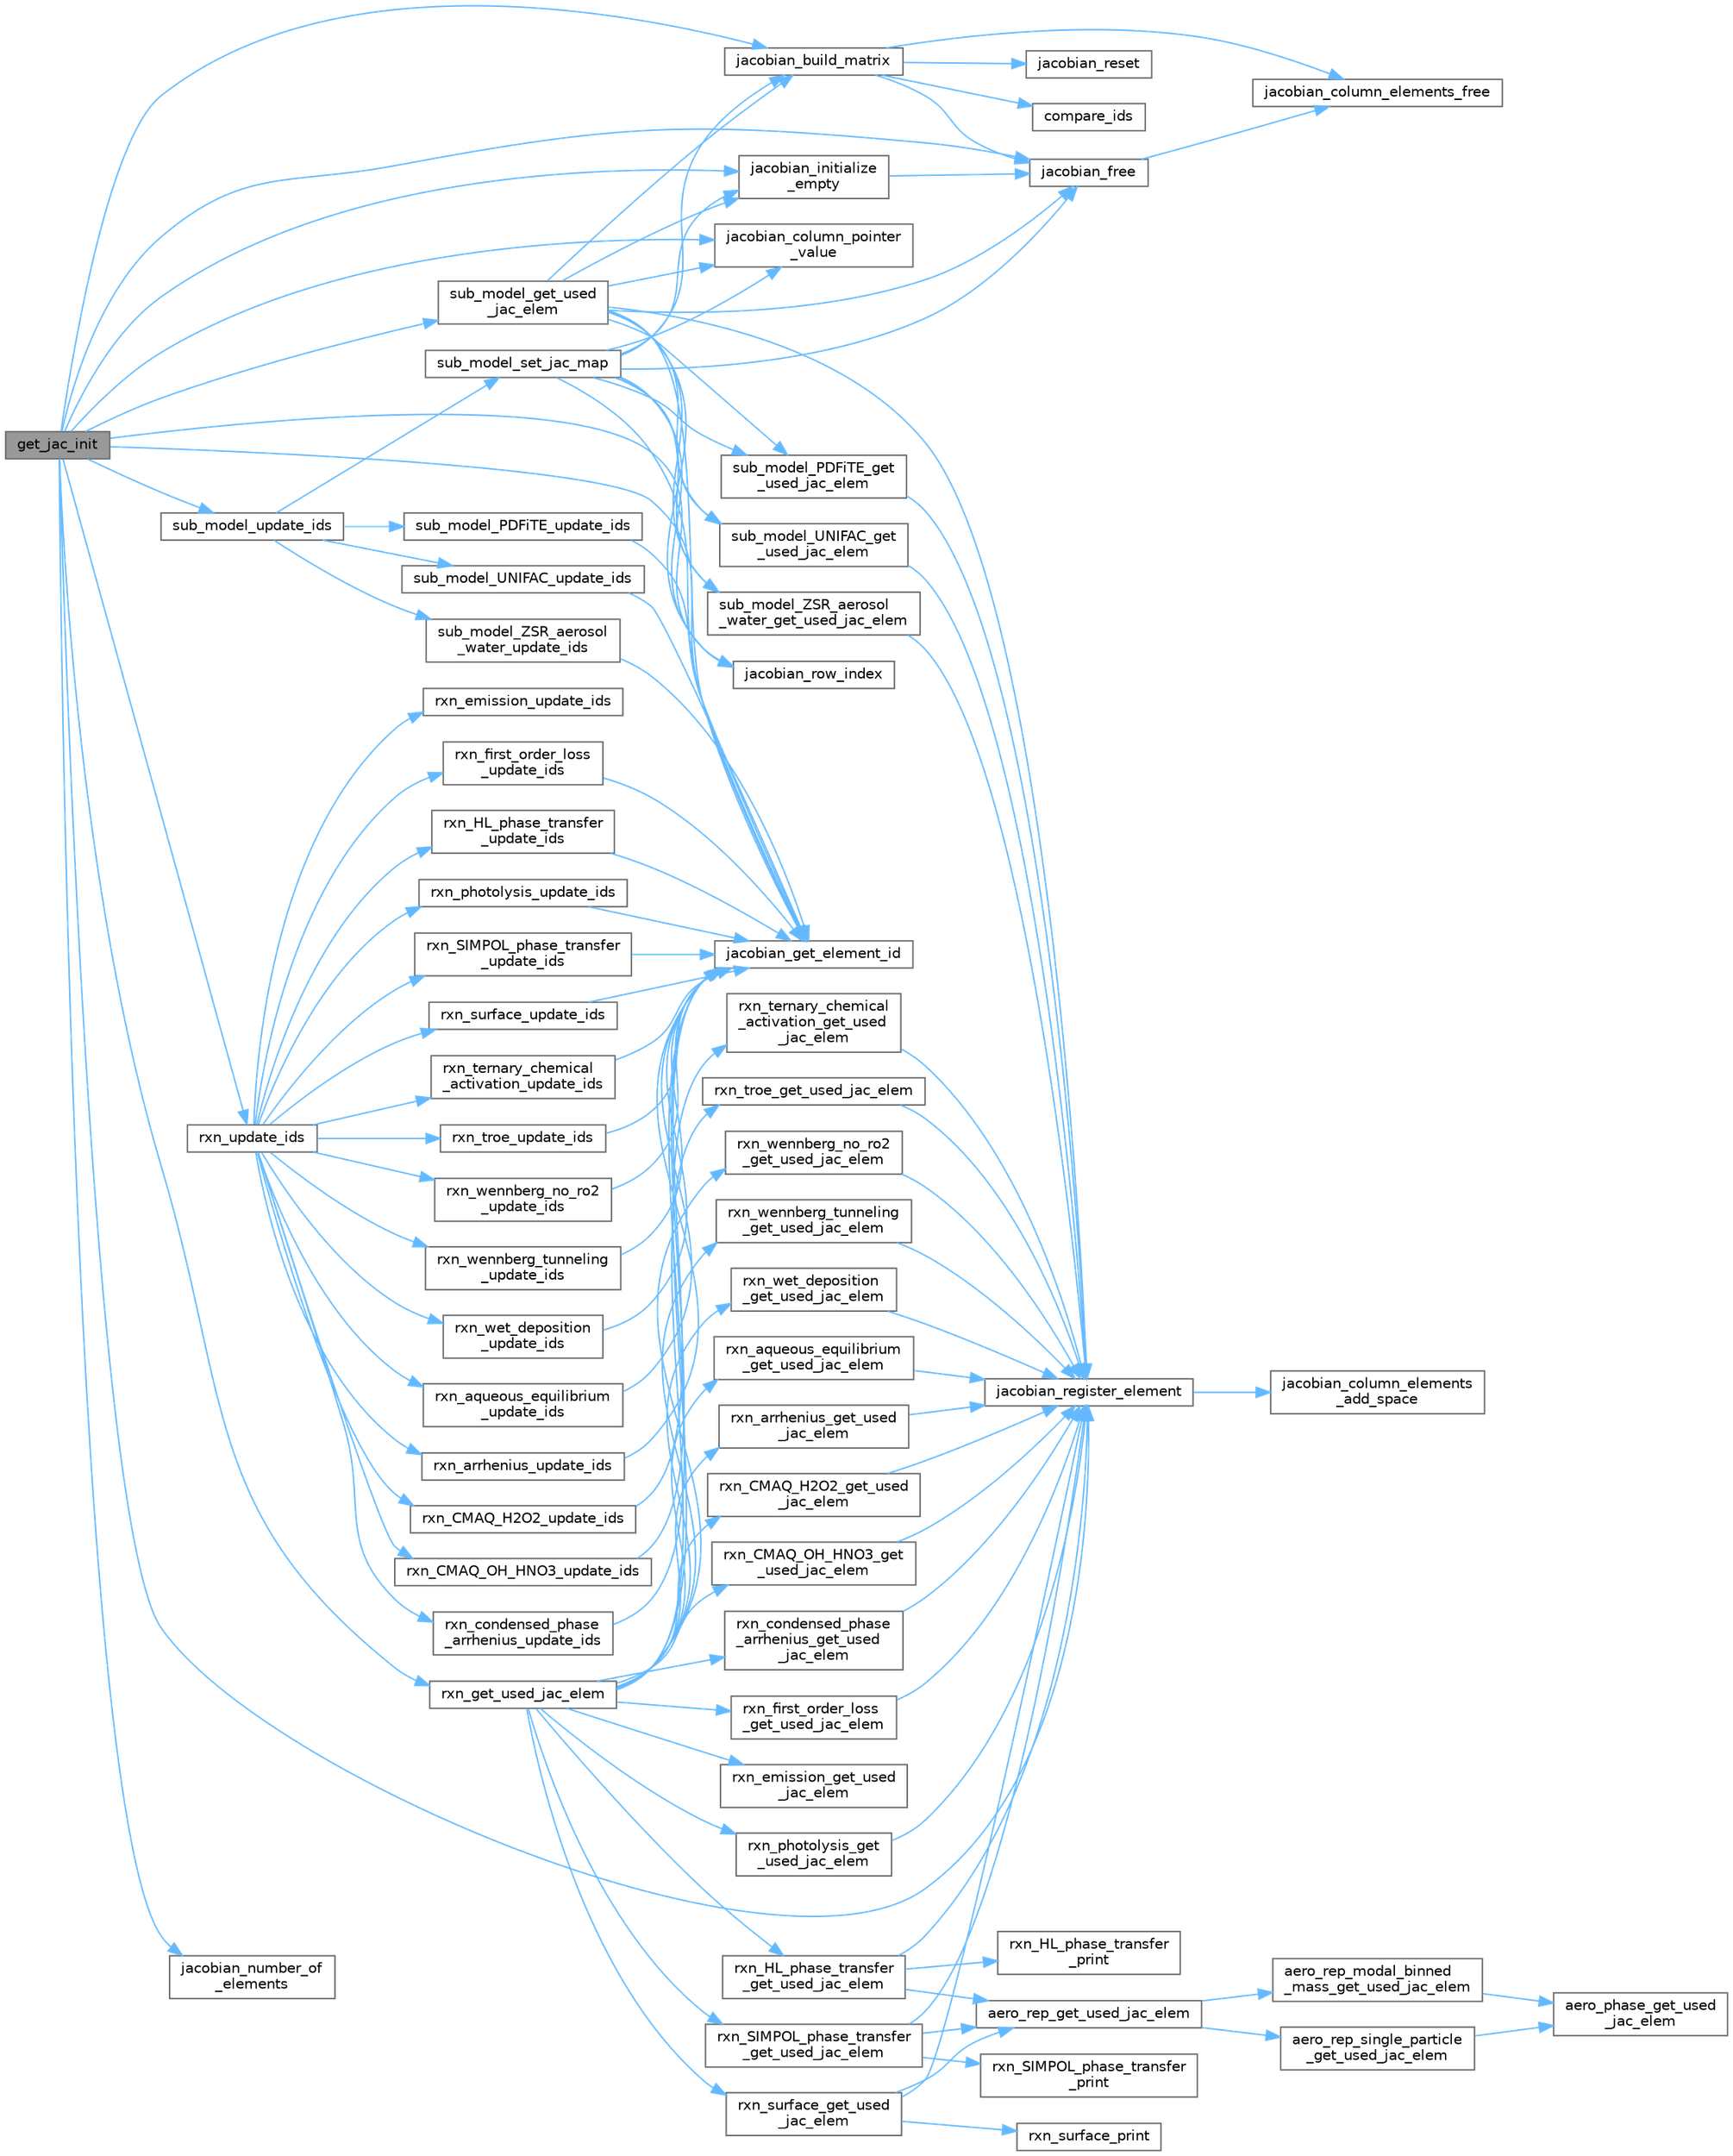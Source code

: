 digraph "get_jac_init"
{
 // LATEX_PDF_SIZE
  bgcolor="transparent";
  edge [fontname=Helvetica,fontsize=10,labelfontname=Helvetica,labelfontsize=10];
  node [fontname=Helvetica,fontsize=10,shape=box,height=0.2,width=0.4];
  rankdir="LR";
  Node1 [label="get_jac_init",height=0.2,width=0.4,color="gray40", fillcolor="grey60", style="filled", fontcolor="black",tooltip="Try to improve guesses of y sent to the linear solver."];
  Node1 -> Node2 [color="steelblue1",style="solid"];
  Node2 [label="jacobian_build_matrix",height=0.2,width=0.4,color="grey40", fillcolor="white", style="filled",URL="$_jacobian_8c.html#a2e954524b21f4e097996b2dc0d3cf999",tooltip="Builds the sparse matrix with the registered elements."];
  Node2 -> Node3 [color="steelblue1",style="solid"];
  Node3 [label="compare_ids",height=0.2,width=0.4,color="grey40", fillcolor="white", style="filled",URL="$_jacobian_8c.html#a87200e2cb129a2b8d8436848760f63d5",tooltip=" "];
  Node2 -> Node4 [color="steelblue1",style="solid"];
  Node4 [label="jacobian_column_elements_free",height=0.2,width=0.4,color="grey40", fillcolor="white", style="filled",URL="$_jacobian_8c.html#a7bc2fe67ae132c04bf45e69934e6be1f",tooltip="Free memory associated with a JacobianColumnElements."];
  Node2 -> Node5 [color="steelblue1",style="solid"];
  Node5 [label="jacobian_free",height=0.2,width=0.4,color="grey40", fillcolor="white", style="filled",URL="$_jacobian_8c.html#a0c0108de18ada97dc46782f7223ceef8",tooltip="Free memory associated with a Jacobian."];
  Node5 -> Node4 [color="steelblue1",style="solid"];
  Node2 -> Node6 [color="steelblue1",style="solid"];
  Node6 [label="jacobian_reset",height=0.2,width=0.4,color="grey40", fillcolor="white", style="filled",URL="$_jacobian_8c.html#a9b50b1fb83f669391bf76726b9c81ead",tooltip="Reset the Jacobian."];
  Node1 -> Node7 [color="steelblue1",style="solid"];
  Node7 [label="jacobian_column_pointer\l_value",height=0.2,width=0.4,color="grey40", fillcolor="white", style="filled",URL="$_jacobian_8c.html#a0a9b073f122e923fe6bad96d0611a4ac",tooltip="Returns the value of a column pointer."];
  Node1 -> Node5 [color="steelblue1",style="solid"];
  Node1 -> Node8 [color="steelblue1",style="solid"];
  Node8 [label="jacobian_get_element_id",height=0.2,width=0.4,color="grey40", fillcolor="white", style="filled",URL="$_jacobian_8c.html#a7b43d5884ec62826389d6d739b7f25eb",tooltip="Get an element id in the Jacobian data arrays."];
  Node1 -> Node9 [color="steelblue1",style="solid"];
  Node9 [label="jacobian_initialize\l_empty",height=0.2,width=0.4,color="grey40", fillcolor="white", style="filled",URL="$_jacobian_8c.html#a3ea16d25b8523ab15b3f505fe00e2ed2",tooltip="Initialize the Jacobian."];
  Node9 -> Node5 [color="steelblue1",style="solid"];
  Node1 -> Node10 [color="steelblue1",style="solid"];
  Node10 [label="jacobian_number_of\l_elements",height=0.2,width=0.4,color="grey40", fillcolor="white", style="filled",URL="$_jacobian_8c.html#a797c57a02151acb880fba00b8afc57a3",tooltip="Returns the number of elements in the Jacobian."];
  Node1 -> Node11 [color="steelblue1",style="solid"];
  Node11 [label="jacobian_register_element",height=0.2,width=0.4,color="grey40", fillcolor="white", style="filled",URL="$_jacobian_8c.html#aac51ac6b1cf239a84899308dab229441",tooltip="Adds an element to the sparse matrix."];
  Node11 -> Node12 [color="steelblue1",style="solid"];
  Node12 [label="jacobian_column_elements\l_add_space",height=0.2,width=0.4,color="grey40", fillcolor="white", style="filled",URL="$_jacobian_8c.html#ad9cda15d66705739c9d7bdf63c4636a3",tooltip=" "];
  Node1 -> Node13 [color="steelblue1",style="solid"];
  Node13 [label="jacobian_row_index",height=0.2,width=0.4,color="grey40", fillcolor="white", style="filled",URL="$_jacobian_8c.html#ae72fb841b0dd527b9e463e7ce208d856",tooltip="Returns the row for a given Jacobian element."];
  Node1 -> Node14 [color="steelblue1",style="solid"];
  Node14 [label="rxn_get_used_jac_elem",height=0.2,width=0.4,color="grey40", fillcolor="white", style="filled",URL="$rxn__solver_8c.html#a6816597d1e59964f558cfc82b004549e",tooltip="Get the Jacobian elements used by a particular reaction."];
  Node14 -> Node15 [color="steelblue1",style="solid"];
  Node15 [label="rxn_aqueous_equilibrium\l_get_used_jac_elem",height=0.2,width=0.4,color="grey40", fillcolor="white", style="filled",URL="$rxn__aqueous__equilibrium_8c.html#aba2b7971289b789830bb3986d8c26143",tooltip="Flag Jacobian elements used by this reaction."];
  Node15 -> Node11 [color="steelblue1",style="solid"];
  Node14 -> Node16 [color="steelblue1",style="solid"];
  Node16 [label="rxn_arrhenius_get_used\l_jac_elem",height=0.2,width=0.4,color="grey40", fillcolor="white", style="filled",URL="$rxn__arrhenius_8c.html#a7f830056ddb14553c6c27e13895a27a1",tooltip="Flag Jacobian elements used by this reaction."];
  Node16 -> Node11 [color="steelblue1",style="solid"];
  Node14 -> Node17 [color="steelblue1",style="solid"];
  Node17 [label="rxn_CMAQ_H2O2_get_used\l_jac_elem",height=0.2,width=0.4,color="grey40", fillcolor="white", style="filled",URL="$rxn___c_m_a_q___h2_o2_8c.html#aaf19aa3c701ef961a31fa085f3a95b68",tooltip="Flag Jacobian elements used by this reaction."];
  Node17 -> Node11 [color="steelblue1",style="solid"];
  Node14 -> Node18 [color="steelblue1",style="solid"];
  Node18 [label="rxn_CMAQ_OH_HNO3_get\l_used_jac_elem",height=0.2,width=0.4,color="grey40", fillcolor="white", style="filled",URL="$rxn___c_m_a_q___o_h___h_n_o3_8c.html#ab0f2f55a3403589173d1d9dae525adb6",tooltip="Flag Jacobian elements used by this reaction."];
  Node18 -> Node11 [color="steelblue1",style="solid"];
  Node14 -> Node19 [color="steelblue1",style="solid"];
  Node19 [label="rxn_condensed_phase\l_arrhenius_get_used\l_jac_elem",height=0.2,width=0.4,color="grey40", fillcolor="white", style="filled",URL="$rxn__condensed__phase__arrhenius_8c.html#a5160c5060999537531f810c0651dd641",tooltip="Flag Jacobian elements used by this reaction."];
  Node19 -> Node11 [color="steelblue1",style="solid"];
  Node14 -> Node20 [color="steelblue1",style="solid"];
  Node20 [label="rxn_emission_get_used\l_jac_elem",height=0.2,width=0.4,color="grey40", fillcolor="white", style="filled",URL="$rxn__emission_8c.html#a0ef69ae99efa726d72f8502eb7d18406",tooltip="Flag Jacobian elements used by this reaction."];
  Node14 -> Node21 [color="steelblue1",style="solid"];
  Node21 [label="rxn_first_order_loss\l_get_used_jac_elem",height=0.2,width=0.4,color="grey40", fillcolor="white", style="filled",URL="$rxn__first__order__loss_8c.html#a73e9594a2ad684000b2cbef37ab6f195",tooltip="Flag Jacobian elements used by this reaction."];
  Node21 -> Node11 [color="steelblue1",style="solid"];
  Node14 -> Node22 [color="steelblue1",style="solid"];
  Node22 [label="rxn_HL_phase_transfer\l_get_used_jac_elem",height=0.2,width=0.4,color="grey40", fillcolor="white", style="filled",URL="$rxn___h_l__phase__transfer_8c.html#a6397153ebdffc297c0c43cb7dfb0e9ba",tooltip="Flag Jacobian elements used by this reaction."];
  Node22 -> Node23 [color="steelblue1",style="solid"];
  Node23 [label="aero_rep_get_used_jac_elem",height=0.2,width=0.4,color="grey40", fillcolor="white", style="filled",URL="$aero__rep__solver_8c.html#a020684f657e2d323f672bd5500ceae22",tooltip="Flag Jacobian elements used to calculated mass, volume, etc."];
  Node23 -> Node24 [color="steelblue1",style="solid"];
  Node24 [label="aero_rep_modal_binned\l_mass_get_used_jac_elem",height=0.2,width=0.4,color="grey40", fillcolor="white", style="filled",URL="$aero__rep__modal__binned__mass_8c.html#ac5a65892343b17ff334e280f4d6ae5f9",tooltip="Flag Jacobian elements used in calcualtions of mass and volume."];
  Node24 -> Node25 [color="steelblue1",style="solid"];
  Node25 [label="aero_phase_get_used\l_jac_elem",height=0.2,width=0.4,color="grey40", fillcolor="white", style="filled",URL="$aero__phase__solver_8c.html#a6e5ea770a313a6eebea53e86540dd510",tooltip="Flag Jacobian elements used in calculations of mass and volume."];
  Node23 -> Node26 [color="steelblue1",style="solid"];
  Node26 [label="aero_rep_single_particle\l_get_used_jac_elem",height=0.2,width=0.4,color="grey40", fillcolor="white", style="filled",URL="$aero__rep__single__particle_8c.html#a076423c54855479ccee0af37f2d9840a",tooltip="Flag Jacobian elements used in calcualtions of mass and volume."];
  Node26 -> Node25 [color="steelblue1",style="solid"];
  Node22 -> Node11 [color="steelblue1",style="solid"];
  Node22 -> Node27 [color="steelblue1",style="solid"];
  Node27 [label="rxn_HL_phase_transfer\l_print",height=0.2,width=0.4,color="grey40", fillcolor="white", style="filled",URL="$rxn___h_l__phase__transfer_8c.html#a23271841c897d7d4047b73e4fbc0e748",tooltip="Print the Phase Transfer reaction parameters."];
  Node14 -> Node28 [color="steelblue1",style="solid"];
  Node28 [label="rxn_photolysis_get\l_used_jac_elem",height=0.2,width=0.4,color="grey40", fillcolor="white", style="filled",URL="$rxn__photolysis_8c.html#ab3c375e49f672106491c96e4b4455745",tooltip="Flag Jacobian elements used by this reaction."];
  Node28 -> Node11 [color="steelblue1",style="solid"];
  Node14 -> Node29 [color="steelblue1",style="solid"];
  Node29 [label="rxn_SIMPOL_phase_transfer\l_get_used_jac_elem",height=0.2,width=0.4,color="grey40", fillcolor="white", style="filled",URL="$rxn___s_i_m_p_o_l__phase__transfer_8c.html#a1658944a83529b7d5e854920f235ed3b",tooltip="Flag Jacobian elements used by this reaction."];
  Node29 -> Node23 [color="steelblue1",style="solid"];
  Node29 -> Node11 [color="steelblue1",style="solid"];
  Node29 -> Node30 [color="steelblue1",style="solid"];
  Node30 [label="rxn_SIMPOL_phase_transfer\l_print",height=0.2,width=0.4,color="grey40", fillcolor="white", style="filled",URL="$rxn___s_i_m_p_o_l__phase__transfer_8c.html#a63043b44a2874c8fb87ab85a2497d0c2",tooltip="Print the Phase Transfer reaction parameters."];
  Node14 -> Node31 [color="steelblue1",style="solid"];
  Node31 [label="rxn_surface_get_used\l_jac_elem",height=0.2,width=0.4,color="grey40", fillcolor="white", style="filled",URL="$rxn__surface_8c.html#a172e0e483115d10f868a1a68f7a664da",tooltip="Flag Jacobian elements used by this reaction."];
  Node31 -> Node23 [color="steelblue1",style="solid"];
  Node31 -> Node11 [color="steelblue1",style="solid"];
  Node31 -> Node32 [color="steelblue1",style="solid"];
  Node32 [label="rxn_surface_print",height=0.2,width=0.4,color="grey40", fillcolor="white", style="filled",URL="$rxn__surface_8c.html#af4d5ba66d45ee435e1451b44eda87370",tooltip="Print the surface reaction parameters."];
  Node14 -> Node33 [color="steelblue1",style="solid"];
  Node33 [label="rxn_ternary_chemical\l_activation_get_used\l_jac_elem",height=0.2,width=0.4,color="grey40", fillcolor="white", style="filled",URL="$rxn__ternary__chemical__activation_8c.html#a75c51d913c5d68b833f8fe7f0c078870",tooltip="Flag Jacobian elements used by this reaction."];
  Node33 -> Node11 [color="steelblue1",style="solid"];
  Node14 -> Node34 [color="steelblue1",style="solid"];
  Node34 [label="rxn_troe_get_used_jac_elem",height=0.2,width=0.4,color="grey40", fillcolor="white", style="filled",URL="$rxn__troe_8c.html#a8d762626ae8950f250d052a06e996db3",tooltip="Flag Jacobian elements used by this reaction."];
  Node34 -> Node11 [color="steelblue1",style="solid"];
  Node14 -> Node35 [color="steelblue1",style="solid"];
  Node35 [label="rxn_wennberg_no_ro2\l_get_used_jac_elem",height=0.2,width=0.4,color="grey40", fillcolor="white", style="filled",URL="$rxn__wennberg__no__ro2_8c.html#aa0313faf4bb8c560811072042700aafa",tooltip="Flag Jacobian elements used by this reaction."];
  Node35 -> Node11 [color="steelblue1",style="solid"];
  Node14 -> Node36 [color="steelblue1",style="solid"];
  Node36 [label="rxn_wennberg_tunneling\l_get_used_jac_elem",height=0.2,width=0.4,color="grey40", fillcolor="white", style="filled",URL="$rxn__wennberg__tunneling_8c.html#aee637cf278edc46b8d6835d5ba00947e",tooltip="Flag Jacobian elements used by this reaction."];
  Node36 -> Node11 [color="steelblue1",style="solid"];
  Node14 -> Node37 [color="steelblue1",style="solid"];
  Node37 [label="rxn_wet_deposition\l_get_used_jac_elem",height=0.2,width=0.4,color="grey40", fillcolor="white", style="filled",URL="$rxn__wet__deposition_8c.html#a083ddf02453025334ced6c65d78d60e1",tooltip="Flag Jacobian elements used by this reaction."];
  Node37 -> Node11 [color="steelblue1",style="solid"];
  Node1 -> Node38 [color="steelblue1",style="solid"];
  Node38 [label="rxn_update_ids",height=0.2,width=0.4,color="grey40", fillcolor="white", style="filled",URL="$rxn__solver_8c.html#a04e1414725ffbbb0b16fca416d826c1d",tooltip="Update the time derivative and Jacobian array ids."];
  Node38 -> Node39 [color="steelblue1",style="solid"];
  Node39 [label="rxn_aqueous_equilibrium\l_update_ids",height=0.2,width=0.4,color="grey40", fillcolor="white", style="filled",URL="$rxn__aqueous__equilibrium_8c.html#af61bf85579cdea2f2c8ee0ea4fd8a96d",tooltip="Update the time derivative and Jacbobian array indices."];
  Node39 -> Node8 [color="steelblue1",style="solid"];
  Node38 -> Node40 [color="steelblue1",style="solid"];
  Node40 [label="rxn_arrhenius_update_ids",height=0.2,width=0.4,color="grey40", fillcolor="white", style="filled",URL="$rxn__arrhenius_8c.html#a7fe41e1fef6917179eadba8adc9d1bae",tooltip="Update the time derivative and Jacbobian array indices."];
  Node40 -> Node8 [color="steelblue1",style="solid"];
  Node38 -> Node41 [color="steelblue1",style="solid"];
  Node41 [label="rxn_CMAQ_H2O2_update_ids",height=0.2,width=0.4,color="grey40", fillcolor="white", style="filled",URL="$rxn___c_m_a_q___h2_o2_8c.html#a0126b0de107f5aac11387864f2523387",tooltip="Update the time derivative and Jacbobian array indices."];
  Node41 -> Node8 [color="steelblue1",style="solid"];
  Node38 -> Node42 [color="steelblue1",style="solid"];
  Node42 [label="rxn_CMAQ_OH_HNO3_update_ids",height=0.2,width=0.4,color="grey40", fillcolor="white", style="filled",URL="$rxn___c_m_a_q___o_h___h_n_o3_8c.html#ae50a551894469a76ff44e469f5d116d8",tooltip="Update the time derivative and Jacbobian array indices."];
  Node42 -> Node8 [color="steelblue1",style="solid"];
  Node38 -> Node43 [color="steelblue1",style="solid"];
  Node43 [label="rxn_condensed_phase\l_arrhenius_update_ids",height=0.2,width=0.4,color="grey40", fillcolor="white", style="filled",URL="$rxn__condensed__phase__arrhenius_8c.html#ab83f8527d3603f1aab12d721d33eb214",tooltip="Update the time derivative and Jacbobian array indices."];
  Node43 -> Node8 [color="steelblue1",style="solid"];
  Node38 -> Node44 [color="steelblue1",style="solid"];
  Node44 [label="rxn_emission_update_ids",height=0.2,width=0.4,color="grey40", fillcolor="white", style="filled",URL="$rxn__emission_8c.html#a1409402244e73476c40d3027defb9b21",tooltip="Update the time derivative and Jacbobian array indices."];
  Node38 -> Node45 [color="steelblue1",style="solid"];
  Node45 [label="rxn_first_order_loss\l_update_ids",height=0.2,width=0.4,color="grey40", fillcolor="white", style="filled",URL="$rxn__first__order__loss_8c.html#ae3eced0147f7ef45e55762930c86bf56",tooltip="Update the time derivative and Jacbobian array indices."];
  Node45 -> Node8 [color="steelblue1",style="solid"];
  Node38 -> Node46 [color="steelblue1",style="solid"];
  Node46 [label="rxn_HL_phase_transfer\l_update_ids",height=0.2,width=0.4,color="grey40", fillcolor="white", style="filled",URL="$rxn___h_l__phase__transfer_8c.html#a87cbf996d29d4ab5cf38c3cc0cea6427",tooltip="Update the time derivative and Jacbobian array indices."];
  Node46 -> Node8 [color="steelblue1",style="solid"];
  Node38 -> Node47 [color="steelblue1",style="solid"];
  Node47 [label="rxn_photolysis_update_ids",height=0.2,width=0.4,color="grey40", fillcolor="white", style="filled",URL="$rxn__photolysis_8c.html#af81c275e7f6f9ebe2a244235d0f6fd77",tooltip="Update the time derivative and Jacbobian array indices."];
  Node47 -> Node8 [color="steelblue1",style="solid"];
  Node38 -> Node48 [color="steelblue1",style="solid"];
  Node48 [label="rxn_SIMPOL_phase_transfer\l_update_ids",height=0.2,width=0.4,color="grey40", fillcolor="white", style="filled",URL="$rxn___s_i_m_p_o_l__phase__transfer_8c.html#abe640b69520d723afc79fdac91714f06",tooltip="Update the time derivative and Jacbobian array indices."];
  Node48 -> Node8 [color="steelblue1",style="solid"];
  Node38 -> Node49 [color="steelblue1",style="solid"];
  Node49 [label="rxn_surface_update_ids",height=0.2,width=0.4,color="grey40", fillcolor="white", style="filled",URL="$rxn__surface_8c.html#a61c79d96744201b051a10a6b891a7ea9",tooltip="Update the time derivative and Jacbobian array indices."];
  Node49 -> Node8 [color="steelblue1",style="solid"];
  Node38 -> Node50 [color="steelblue1",style="solid"];
  Node50 [label="rxn_ternary_chemical\l_activation_update_ids",height=0.2,width=0.4,color="grey40", fillcolor="white", style="filled",URL="$rxn__ternary__chemical__activation_8c.html#a8f0167f1dcf9c3621f4f211b674b4698",tooltip="Update the time derivative and Jacbobian array indices."];
  Node50 -> Node8 [color="steelblue1",style="solid"];
  Node38 -> Node51 [color="steelblue1",style="solid"];
  Node51 [label="rxn_troe_update_ids",height=0.2,width=0.4,color="grey40", fillcolor="white", style="filled",URL="$rxn__troe_8c.html#ab035a7b5e3990e133d055b13cbd74a08",tooltip="Update the time derivative and Jacbobian array indices."];
  Node51 -> Node8 [color="steelblue1",style="solid"];
  Node38 -> Node52 [color="steelblue1",style="solid"];
  Node52 [label="rxn_wennberg_no_ro2\l_update_ids",height=0.2,width=0.4,color="grey40", fillcolor="white", style="filled",URL="$rxn__wennberg__no__ro2_8c.html#ac00a498c0e68bb445a5ca2cba0c17d32",tooltip="Update the time derivative and Jacbobian array indices."];
  Node52 -> Node8 [color="steelblue1",style="solid"];
  Node38 -> Node53 [color="steelblue1",style="solid"];
  Node53 [label="rxn_wennberg_tunneling\l_update_ids",height=0.2,width=0.4,color="grey40", fillcolor="white", style="filled",URL="$rxn__wennberg__tunneling_8c.html#a5ba7b78cf14b1666503736ae442912a9",tooltip="Update the time derivative and Jacbobian array indices."];
  Node53 -> Node8 [color="steelblue1",style="solid"];
  Node38 -> Node54 [color="steelblue1",style="solid"];
  Node54 [label="rxn_wet_deposition\l_update_ids",height=0.2,width=0.4,color="grey40", fillcolor="white", style="filled",URL="$rxn__wet__deposition_8c.html#a544634ece257f580b822e9851e37b73d",tooltip="Update the time derivative and Jacbobian array indices."];
  Node54 -> Node8 [color="steelblue1",style="solid"];
  Node1 -> Node55 [color="steelblue1",style="solid"];
  Node55 [label="sub_model_get_used\l_jac_elem",height=0.2,width=0.4,color="grey40", fillcolor="white", style="filled",URL="$sub__model__solver_8c.html#a4b1d9807c5fc6b0f2129eb420fa191ad",tooltip="Get the Jacobian elements used by a particular sub model."];
  Node55 -> Node2 [color="steelblue1",style="solid"];
  Node55 -> Node7 [color="steelblue1",style="solid"];
  Node55 -> Node5 [color="steelblue1",style="solid"];
  Node55 -> Node8 [color="steelblue1",style="solid"];
  Node55 -> Node9 [color="steelblue1",style="solid"];
  Node55 -> Node11 [color="steelblue1",style="solid"];
  Node55 -> Node13 [color="steelblue1",style="solid"];
  Node55 -> Node56 [color="steelblue1",style="solid"];
  Node56 [label="sub_model_PDFiTE_get\l_used_jac_elem",height=0.2,width=0.4,color="grey40", fillcolor="white", style="filled",URL="$sub__model___p_d_fi_t_e_8c.html#a1c3598c177755e3ca9d3bde1ace7c0e0",tooltip="Flag Jacobian elements used by this sub model."];
  Node56 -> Node11 [color="steelblue1",style="solid"];
  Node55 -> Node57 [color="steelblue1",style="solid"];
  Node57 [label="sub_model_UNIFAC_get\l_used_jac_elem",height=0.2,width=0.4,color="grey40", fillcolor="white", style="filled",URL="$sub__model___u_n_i_f_a_c_8c.html#a6895ac51f6122ce830f30d8b1f09d052",tooltip="Get the Jacobian elements used for a particular row of the matrix."];
  Node57 -> Node11 [color="steelblue1",style="solid"];
  Node55 -> Node58 [color="steelblue1",style="solid"];
  Node58 [label="sub_model_ZSR_aerosol\l_water_get_used_jac_elem",height=0.2,width=0.4,color="grey40", fillcolor="white", style="filled",URL="$sub__model___z_s_r__aerosol__water_8c.html#a0c47a7f4b91fa19f71a1a69237a6754e",tooltip="Flag Jacobian elements used by this sub model."];
  Node58 -> Node11 [color="steelblue1",style="solid"];
  Node1 -> Node59 [color="steelblue1",style="solid"];
  Node59 [label="sub_model_update_ids",height=0.2,width=0.4,color="grey40", fillcolor="white", style="filled",URL="$sub__model__solver_8c.html#a38ebe393b32d9f9ac185b12801c69e17",tooltip="Update the time derivative and Jacobian array ids."];
  Node59 -> Node60 [color="steelblue1",style="solid"];
  Node60 [label="sub_model_PDFiTE_update_ids",height=0.2,width=0.4,color="grey40", fillcolor="white", style="filled",URL="$sub__model___p_d_fi_t_e_8c.html#ad0578f51652ce992842c2e65c8d84e55",tooltip="Update the time derivative and Jacbobian array indices."];
  Node60 -> Node8 [color="steelblue1",style="solid"];
  Node59 -> Node61 [color="steelblue1",style="solid"];
  Node61 [label="sub_model_set_jac_map",height=0.2,width=0.4,color="grey40", fillcolor="white", style="filled",URL="$sub__model__solver_8c.html#a61bf1cc1ad435b59182e1db138cc1b53",tooltip="Set the map for sub-model interdependence."];
  Node61 -> Node2 [color="steelblue1",style="solid"];
  Node61 -> Node7 [color="steelblue1",style="solid"];
  Node61 -> Node5 [color="steelblue1",style="solid"];
  Node61 -> Node8 [color="steelblue1",style="solid"];
  Node61 -> Node9 [color="steelblue1",style="solid"];
  Node61 -> Node13 [color="steelblue1",style="solid"];
  Node61 -> Node56 [color="steelblue1",style="solid"];
  Node61 -> Node57 [color="steelblue1",style="solid"];
  Node61 -> Node58 [color="steelblue1",style="solid"];
  Node59 -> Node62 [color="steelblue1",style="solid"];
  Node62 [label="sub_model_UNIFAC_update_ids",height=0.2,width=0.4,color="grey40", fillcolor="white", style="filled",URL="$sub__model___u_n_i_f_a_c_8c.html#a2674d98846a9c4933d56156ec1f0deb5",tooltip="Update stored ids for elements used within a row of the Jacobian matrix."];
  Node62 -> Node8 [color="steelblue1",style="solid"];
  Node59 -> Node63 [color="steelblue1",style="solid"];
  Node63 [label="sub_model_ZSR_aerosol\l_water_update_ids",height=0.2,width=0.4,color="grey40", fillcolor="white", style="filled",URL="$sub__model___z_s_r__aerosol__water_8c.html#af42c83e6bae3321e17f4bf21620e36ed",tooltip="Update the time derivative and Jacbobian array indices."];
  Node63 -> Node8 [color="steelblue1",style="solid"];
}
